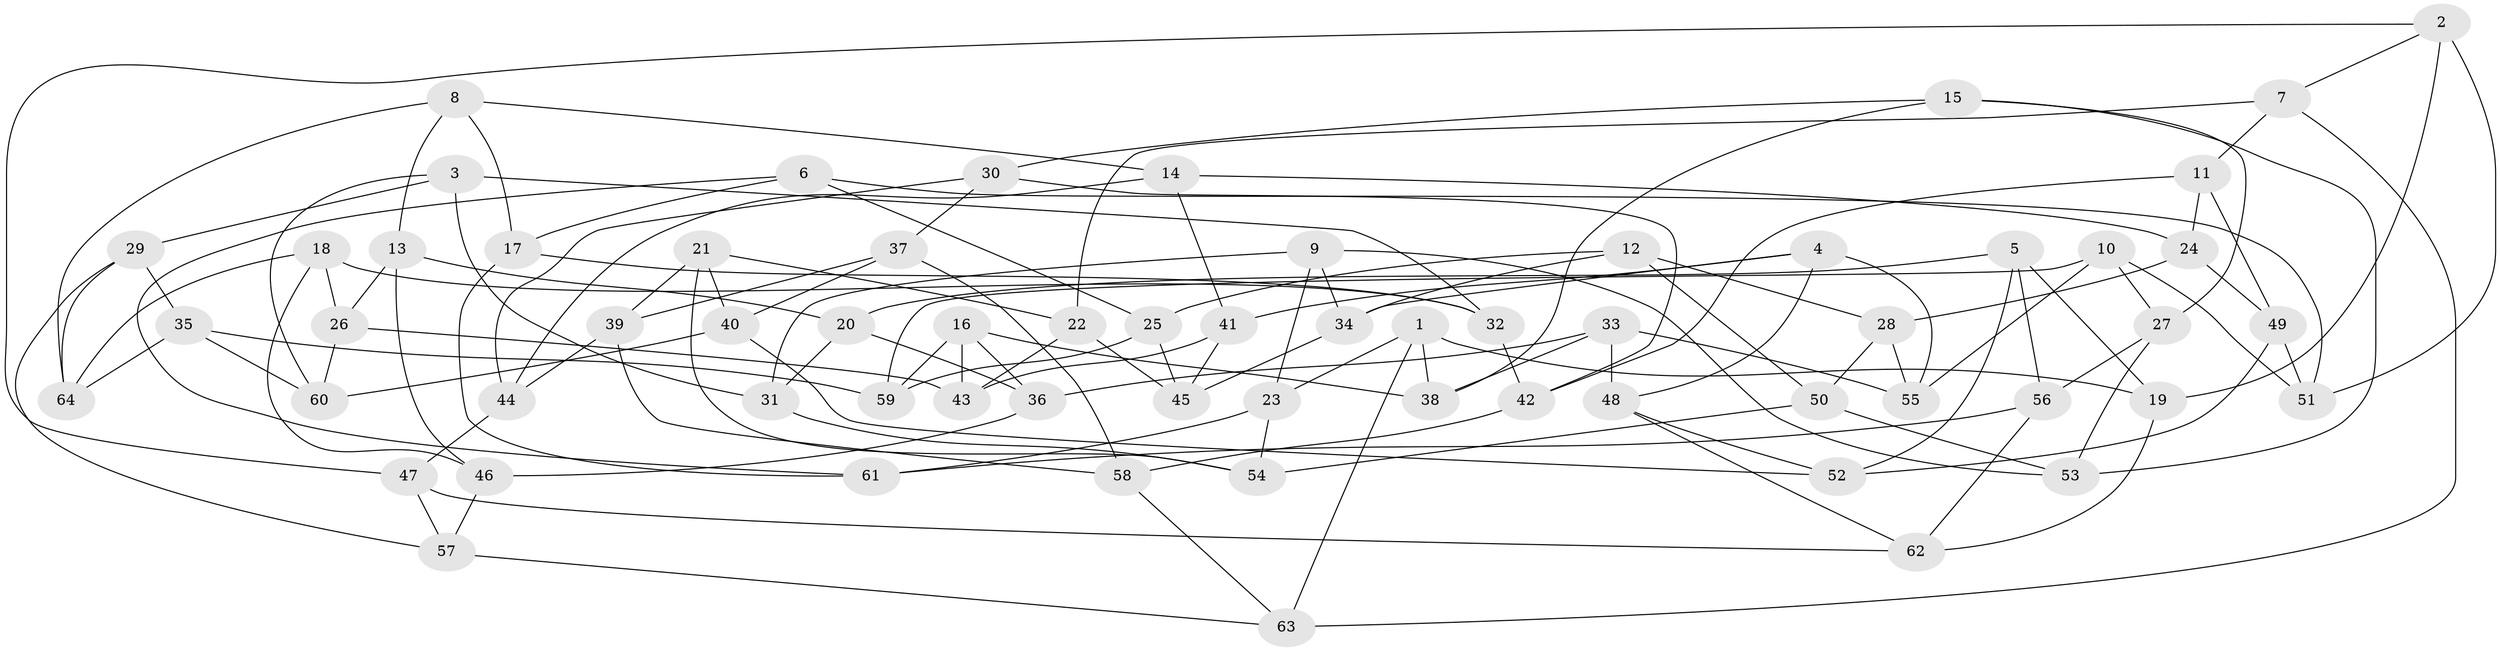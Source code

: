 // coarse degree distribution, {6: 0.24, 7: 0.08, 8: 0.04, 4: 0.28, 11: 0.04, 17: 0.04, 5: 0.2, 3: 0.04, 10: 0.04}
// Generated by graph-tools (version 1.1) at 2025/20/03/04/25 18:20:33]
// undirected, 64 vertices, 128 edges
graph export_dot {
graph [start="1"]
  node [color=gray90,style=filled];
  1;
  2;
  3;
  4;
  5;
  6;
  7;
  8;
  9;
  10;
  11;
  12;
  13;
  14;
  15;
  16;
  17;
  18;
  19;
  20;
  21;
  22;
  23;
  24;
  25;
  26;
  27;
  28;
  29;
  30;
  31;
  32;
  33;
  34;
  35;
  36;
  37;
  38;
  39;
  40;
  41;
  42;
  43;
  44;
  45;
  46;
  47;
  48;
  49;
  50;
  51;
  52;
  53;
  54;
  55;
  56;
  57;
  58;
  59;
  60;
  61;
  62;
  63;
  64;
  1 -- 19;
  1 -- 38;
  1 -- 23;
  1 -- 63;
  2 -- 19;
  2 -- 7;
  2 -- 47;
  2 -- 51;
  3 -- 29;
  3 -- 31;
  3 -- 32;
  3 -- 60;
  4 -- 34;
  4 -- 41;
  4 -- 55;
  4 -- 48;
  5 -- 20;
  5 -- 19;
  5 -- 56;
  5 -- 52;
  6 -- 61;
  6 -- 51;
  6 -- 25;
  6 -- 17;
  7 -- 22;
  7 -- 11;
  7 -- 63;
  8 -- 13;
  8 -- 17;
  8 -- 14;
  8 -- 64;
  9 -- 34;
  9 -- 31;
  9 -- 23;
  9 -- 53;
  10 -- 51;
  10 -- 27;
  10 -- 55;
  10 -- 59;
  11 -- 49;
  11 -- 42;
  11 -- 24;
  12 -- 34;
  12 -- 28;
  12 -- 25;
  12 -- 50;
  13 -- 46;
  13 -- 20;
  13 -- 26;
  14 -- 24;
  14 -- 41;
  14 -- 44;
  15 -- 53;
  15 -- 30;
  15 -- 38;
  15 -- 27;
  16 -- 38;
  16 -- 43;
  16 -- 36;
  16 -- 59;
  17 -- 32;
  17 -- 61;
  18 -- 32;
  18 -- 64;
  18 -- 46;
  18 -- 26;
  19 -- 62;
  20 -- 31;
  20 -- 36;
  21 -- 22;
  21 -- 40;
  21 -- 54;
  21 -- 39;
  22 -- 43;
  22 -- 45;
  23 -- 54;
  23 -- 61;
  24 -- 49;
  24 -- 28;
  25 -- 45;
  25 -- 59;
  26 -- 43;
  26 -- 60;
  27 -- 56;
  27 -- 53;
  28 -- 55;
  28 -- 50;
  29 -- 64;
  29 -- 57;
  29 -- 35;
  30 -- 37;
  30 -- 42;
  30 -- 44;
  31 -- 54;
  32 -- 42;
  33 -- 38;
  33 -- 48;
  33 -- 55;
  33 -- 36;
  34 -- 45;
  35 -- 59;
  35 -- 64;
  35 -- 60;
  36 -- 46;
  37 -- 39;
  37 -- 40;
  37 -- 58;
  39 -- 44;
  39 -- 58;
  40 -- 60;
  40 -- 52;
  41 -- 43;
  41 -- 45;
  42 -- 58;
  44 -- 47;
  46 -- 57;
  47 -- 57;
  47 -- 62;
  48 -- 52;
  48 -- 62;
  49 -- 51;
  49 -- 52;
  50 -- 53;
  50 -- 54;
  56 -- 62;
  56 -- 61;
  57 -- 63;
  58 -- 63;
}
